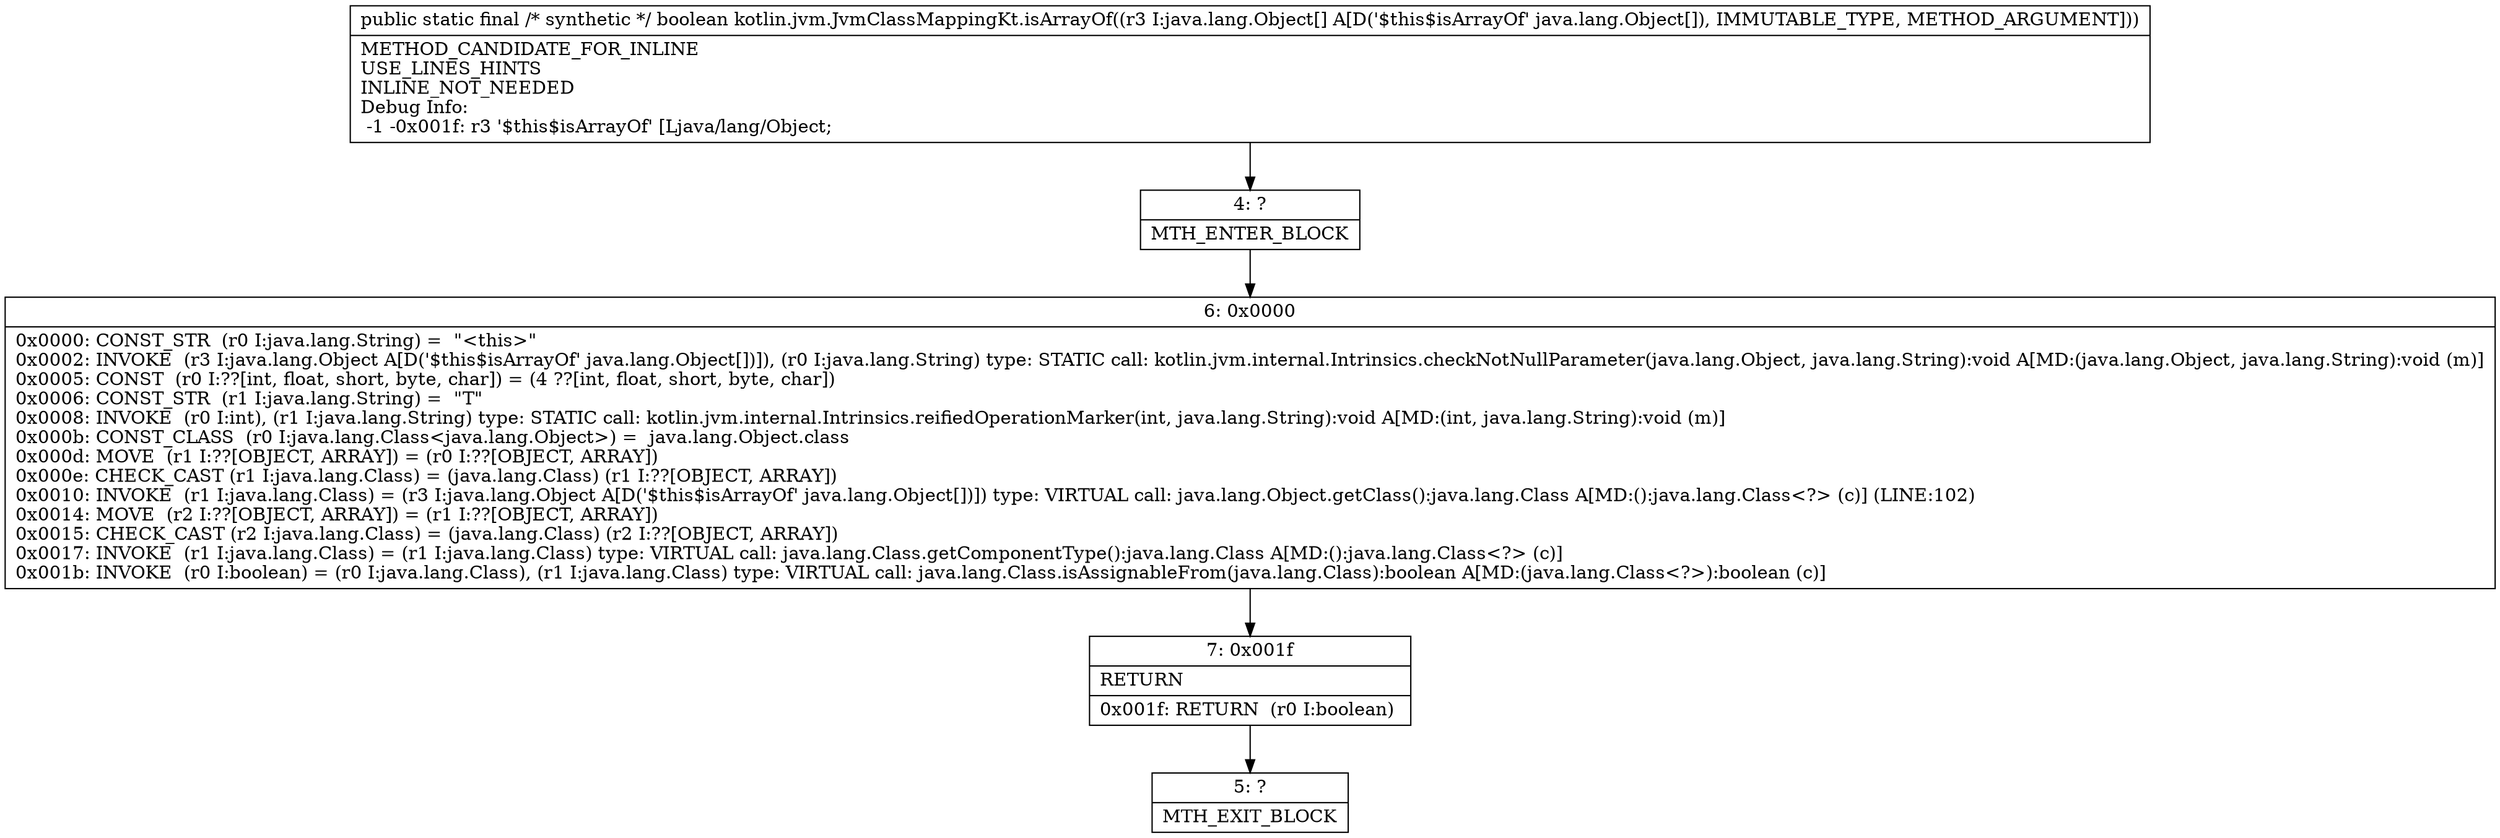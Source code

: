 digraph "CFG forkotlin.jvm.JvmClassMappingKt.isArrayOf([Ljava\/lang\/Object;)Z" {
Node_4 [shape=record,label="{4\:\ ?|MTH_ENTER_BLOCK\l}"];
Node_6 [shape=record,label="{6\:\ 0x0000|0x0000: CONST_STR  (r0 I:java.lang.String) =  \"\<this\>\" \l0x0002: INVOKE  (r3 I:java.lang.Object A[D('$this$isArrayOf' java.lang.Object[])]), (r0 I:java.lang.String) type: STATIC call: kotlin.jvm.internal.Intrinsics.checkNotNullParameter(java.lang.Object, java.lang.String):void A[MD:(java.lang.Object, java.lang.String):void (m)]\l0x0005: CONST  (r0 I:??[int, float, short, byte, char]) = (4 ??[int, float, short, byte, char]) \l0x0006: CONST_STR  (r1 I:java.lang.String) =  \"T\" \l0x0008: INVOKE  (r0 I:int), (r1 I:java.lang.String) type: STATIC call: kotlin.jvm.internal.Intrinsics.reifiedOperationMarker(int, java.lang.String):void A[MD:(int, java.lang.String):void (m)]\l0x000b: CONST_CLASS  (r0 I:java.lang.Class\<java.lang.Object\>) =  java.lang.Object.class \l0x000d: MOVE  (r1 I:??[OBJECT, ARRAY]) = (r0 I:??[OBJECT, ARRAY]) \l0x000e: CHECK_CAST (r1 I:java.lang.Class) = (java.lang.Class) (r1 I:??[OBJECT, ARRAY]) \l0x0010: INVOKE  (r1 I:java.lang.Class) = (r3 I:java.lang.Object A[D('$this$isArrayOf' java.lang.Object[])]) type: VIRTUAL call: java.lang.Object.getClass():java.lang.Class A[MD:():java.lang.Class\<?\> (c)] (LINE:102)\l0x0014: MOVE  (r2 I:??[OBJECT, ARRAY]) = (r1 I:??[OBJECT, ARRAY]) \l0x0015: CHECK_CAST (r2 I:java.lang.Class) = (java.lang.Class) (r2 I:??[OBJECT, ARRAY]) \l0x0017: INVOKE  (r1 I:java.lang.Class) = (r1 I:java.lang.Class) type: VIRTUAL call: java.lang.Class.getComponentType():java.lang.Class A[MD:():java.lang.Class\<?\> (c)]\l0x001b: INVOKE  (r0 I:boolean) = (r0 I:java.lang.Class), (r1 I:java.lang.Class) type: VIRTUAL call: java.lang.Class.isAssignableFrom(java.lang.Class):boolean A[MD:(java.lang.Class\<?\>):boolean (c)]\l}"];
Node_7 [shape=record,label="{7\:\ 0x001f|RETURN\l|0x001f: RETURN  (r0 I:boolean) \l}"];
Node_5 [shape=record,label="{5\:\ ?|MTH_EXIT_BLOCK\l}"];
MethodNode[shape=record,label="{public static final \/* synthetic *\/ boolean kotlin.jvm.JvmClassMappingKt.isArrayOf((r3 I:java.lang.Object[] A[D('$this$isArrayOf' java.lang.Object[]), IMMUTABLE_TYPE, METHOD_ARGUMENT]))  | METHOD_CANDIDATE_FOR_INLINE\lUSE_LINES_HINTS\lINLINE_NOT_NEEDED\lDebug Info:\l  \-1 \-0x001f: r3 '$this$isArrayOf' [Ljava\/lang\/Object;\l}"];
MethodNode -> Node_4;Node_4 -> Node_6;
Node_6 -> Node_7;
Node_7 -> Node_5;
}

